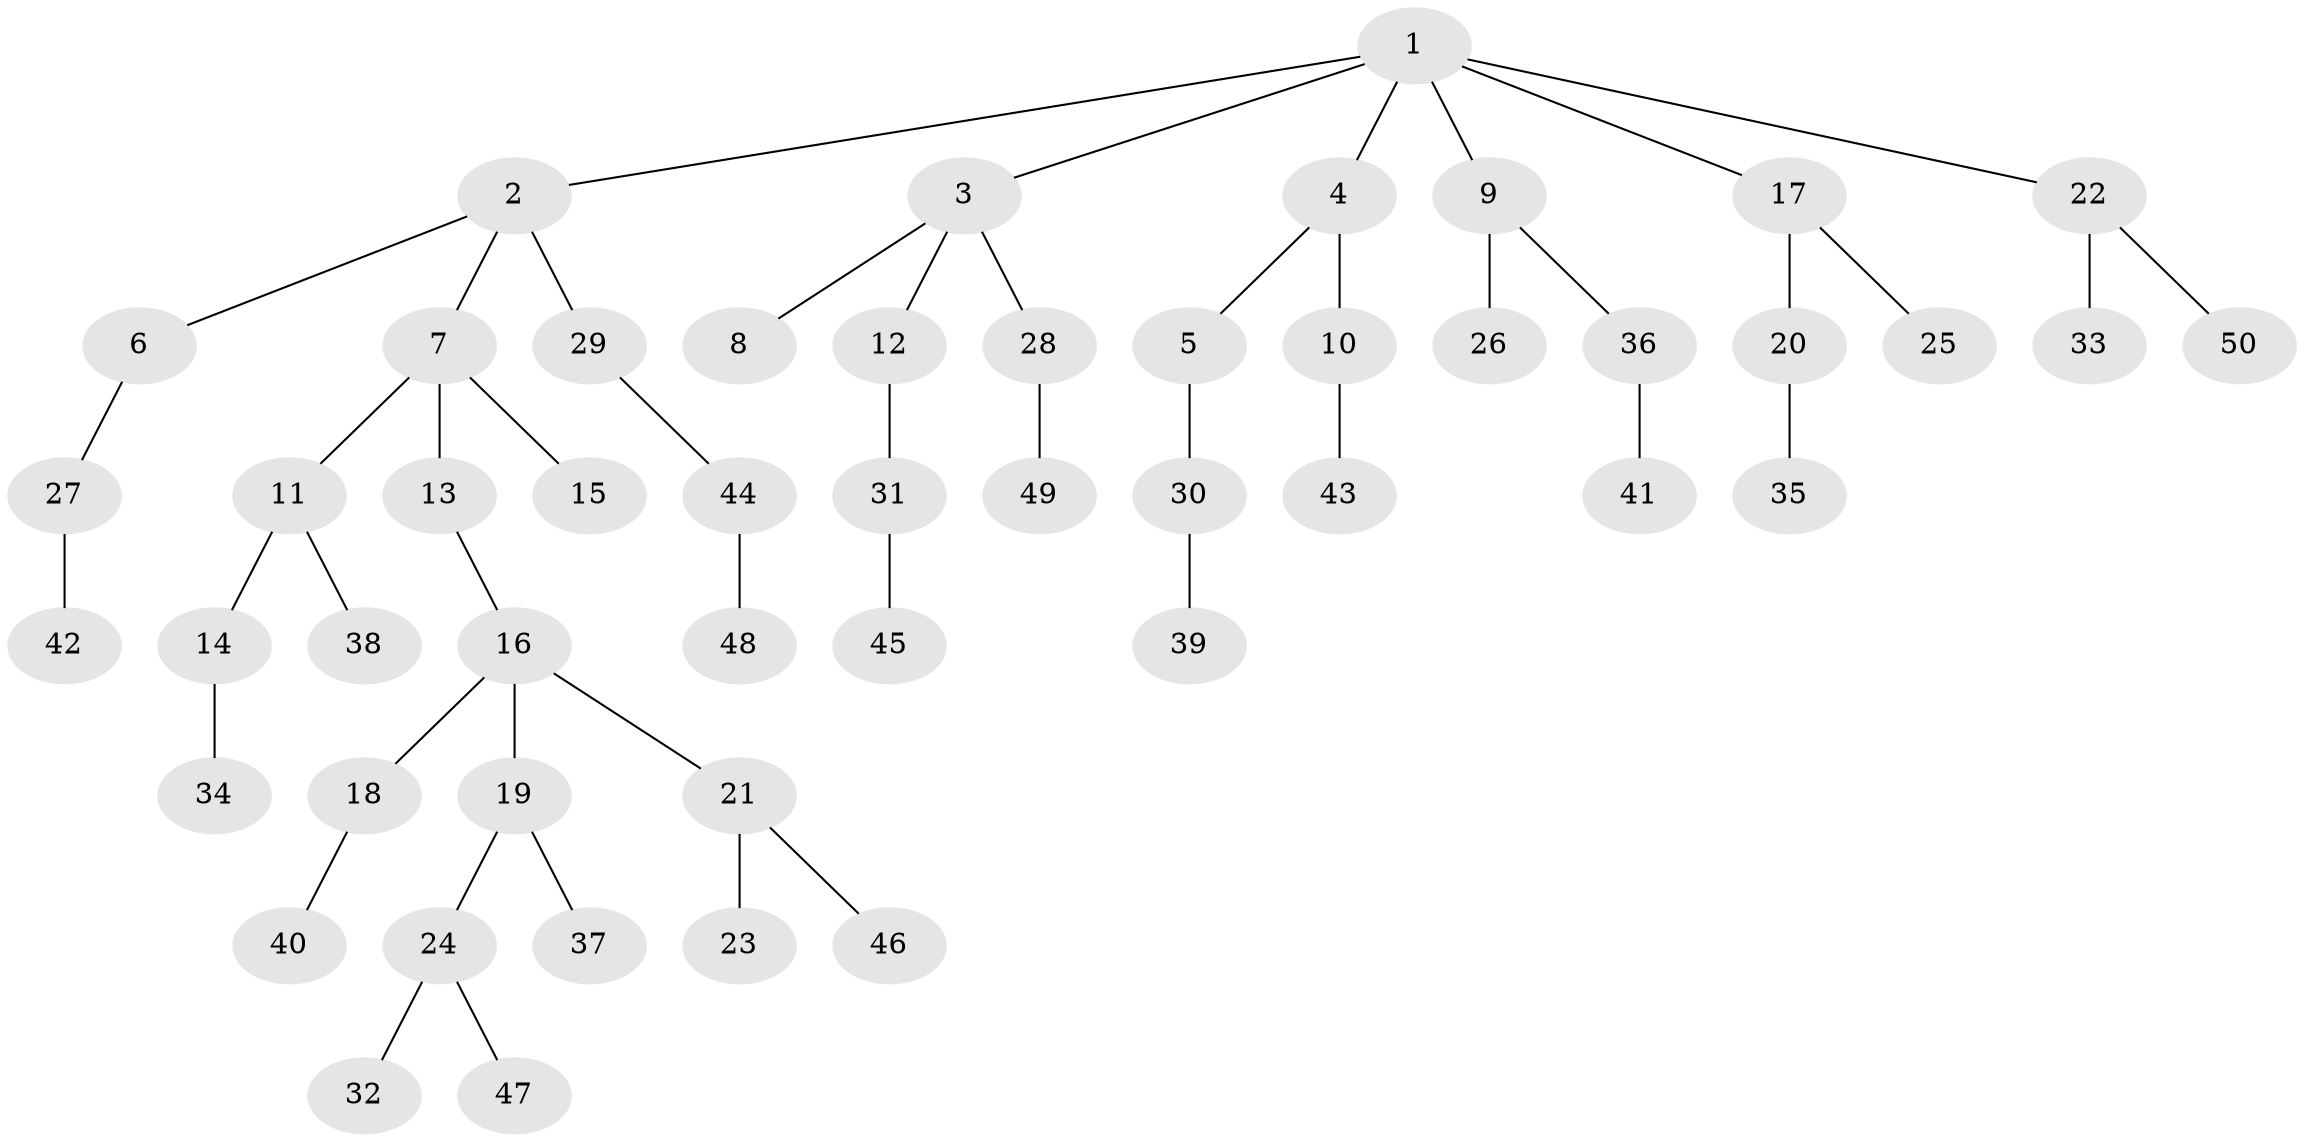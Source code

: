// coarse degree distribution, {6: 0.03225806451612903, 4: 0.06451612903225806, 3: 0.0967741935483871, 2: 0.3870967741935484, 1: 0.41935483870967744}
// Generated by graph-tools (version 1.1) at 2025/51/03/04/25 22:51:36]
// undirected, 50 vertices, 49 edges
graph export_dot {
  node [color=gray90,style=filled];
  1;
  2;
  3;
  4;
  5;
  6;
  7;
  8;
  9;
  10;
  11;
  12;
  13;
  14;
  15;
  16;
  17;
  18;
  19;
  20;
  21;
  22;
  23;
  24;
  25;
  26;
  27;
  28;
  29;
  30;
  31;
  32;
  33;
  34;
  35;
  36;
  37;
  38;
  39;
  40;
  41;
  42;
  43;
  44;
  45;
  46;
  47;
  48;
  49;
  50;
  1 -- 2;
  1 -- 3;
  1 -- 4;
  1 -- 9;
  1 -- 17;
  1 -- 22;
  2 -- 6;
  2 -- 7;
  2 -- 29;
  3 -- 8;
  3 -- 12;
  3 -- 28;
  4 -- 5;
  4 -- 10;
  5 -- 30;
  6 -- 27;
  7 -- 11;
  7 -- 13;
  7 -- 15;
  9 -- 26;
  9 -- 36;
  10 -- 43;
  11 -- 14;
  11 -- 38;
  12 -- 31;
  13 -- 16;
  14 -- 34;
  16 -- 18;
  16 -- 19;
  16 -- 21;
  17 -- 20;
  17 -- 25;
  18 -- 40;
  19 -- 24;
  19 -- 37;
  20 -- 35;
  21 -- 23;
  21 -- 46;
  22 -- 33;
  22 -- 50;
  24 -- 32;
  24 -- 47;
  27 -- 42;
  28 -- 49;
  29 -- 44;
  30 -- 39;
  31 -- 45;
  36 -- 41;
  44 -- 48;
}
